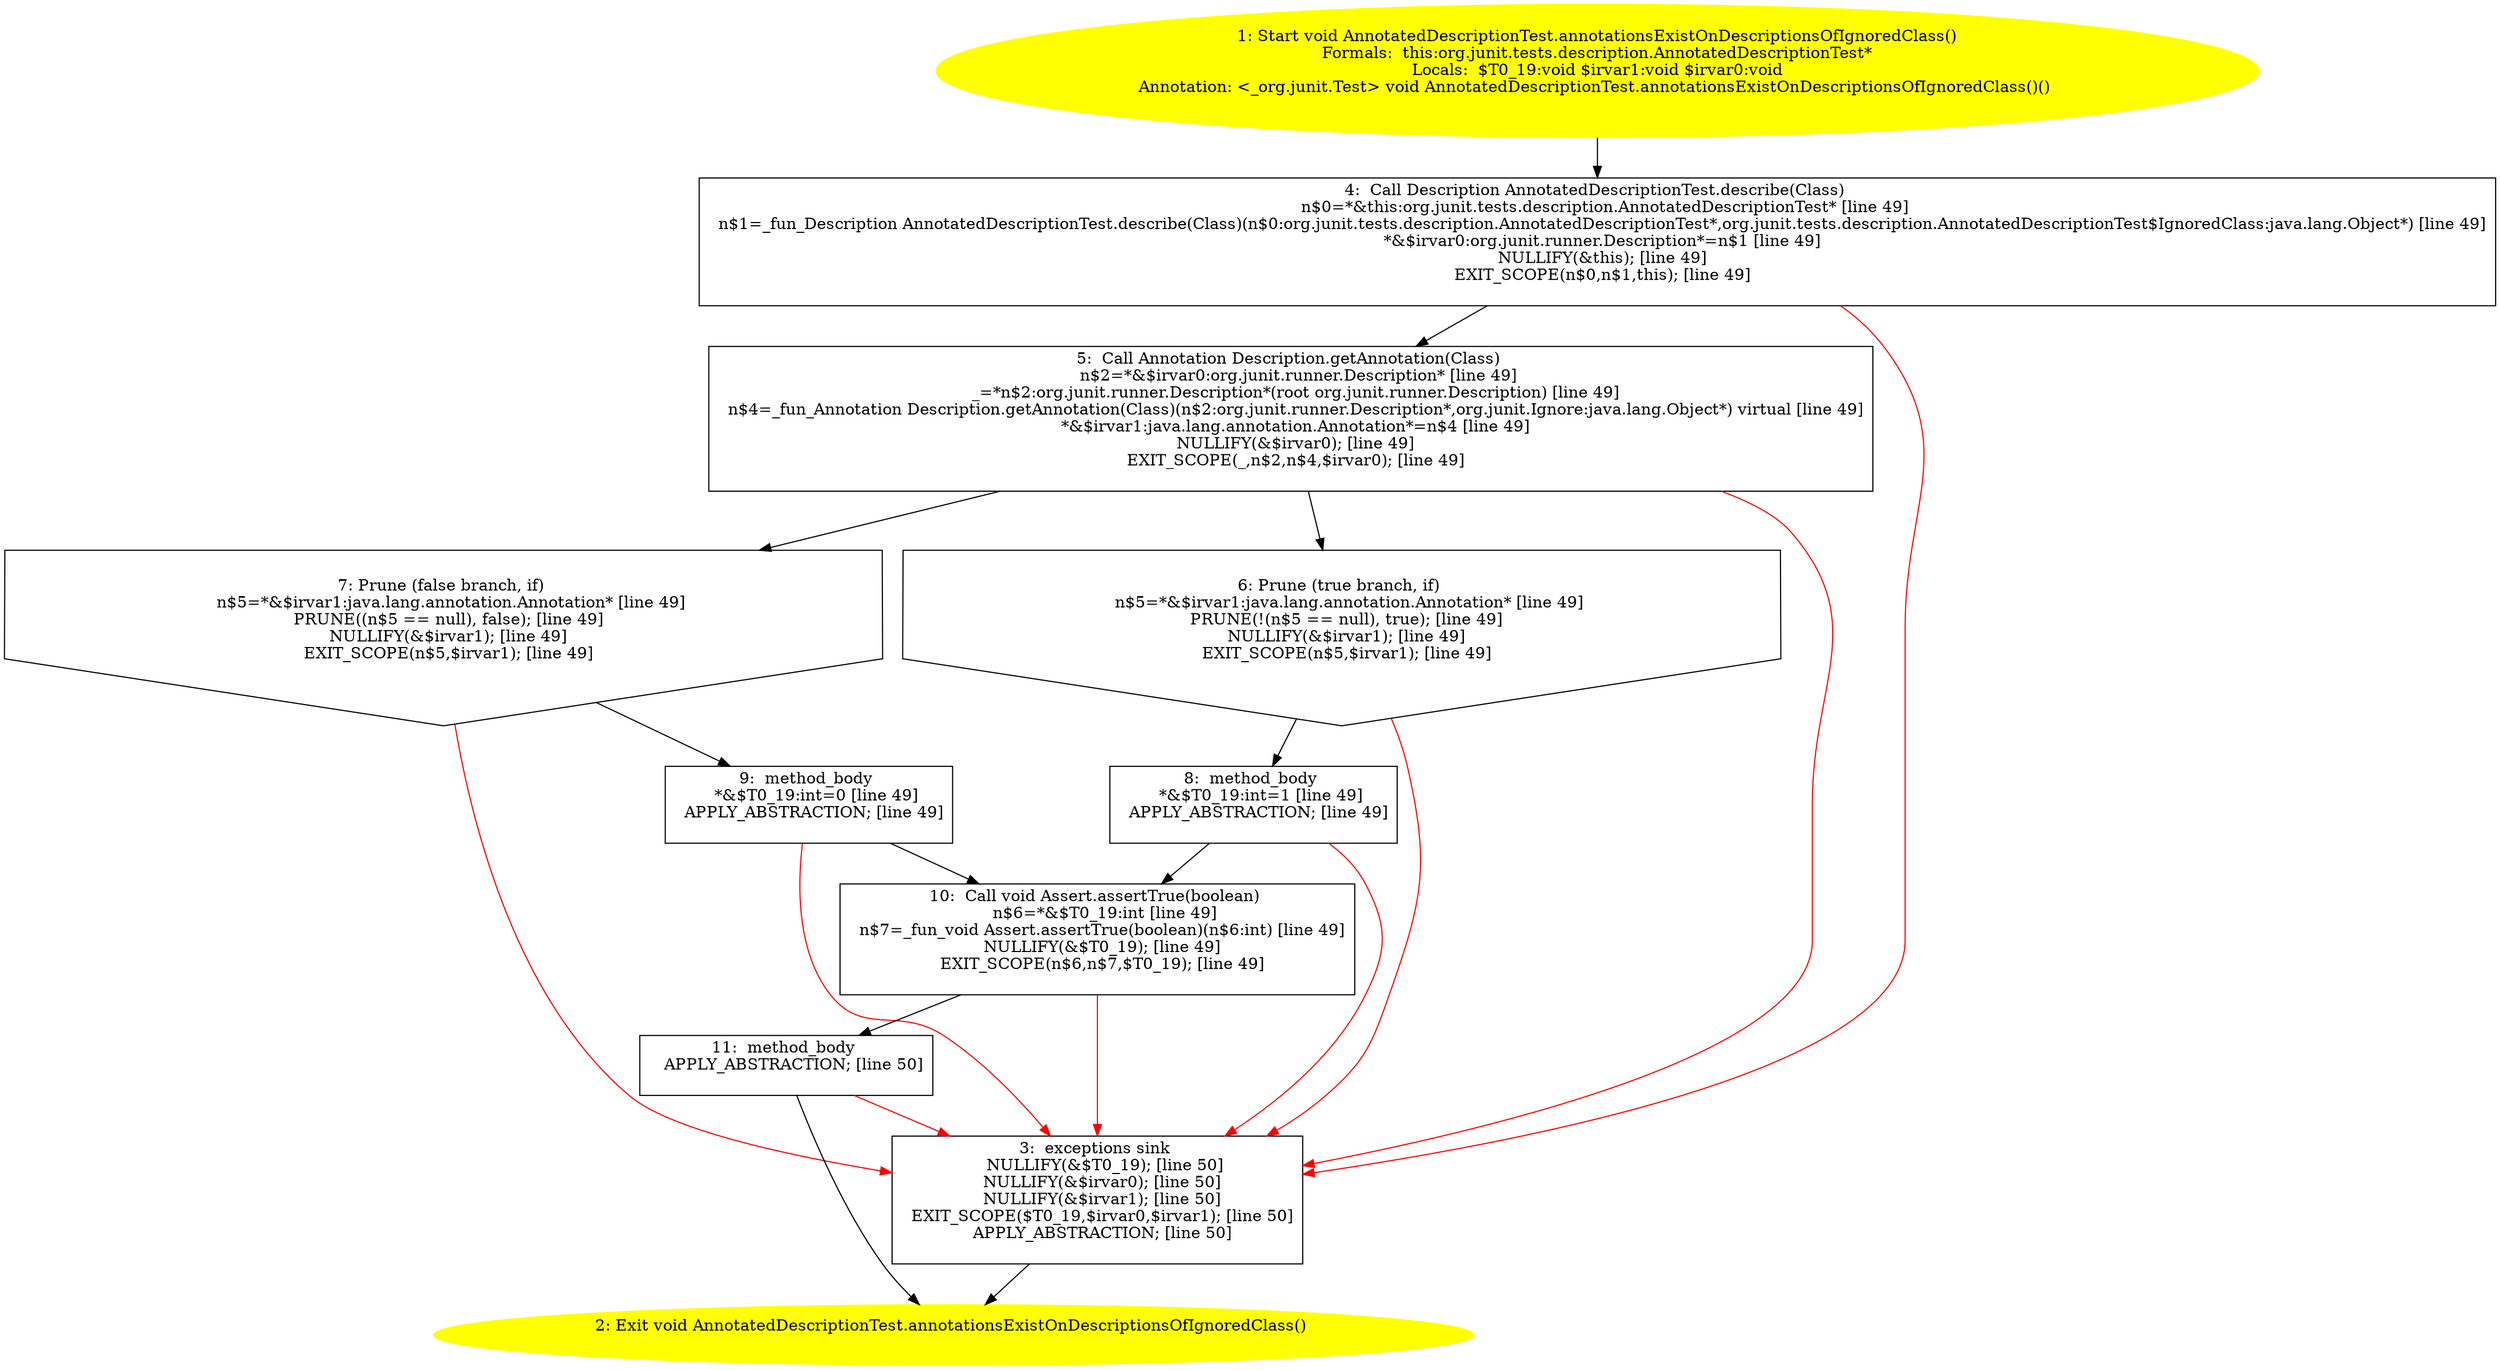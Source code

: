 /* @generated */
digraph cfg {
"org.junit.tests.description.AnnotatedDescriptionTest.annotationsExistOnDescriptionsOfIgnoredClass():.7dd7252beff77ab67450fb02cf9b68d0_1" [label="1: Start void AnnotatedDescriptionTest.annotationsExistOnDescriptionsOfIgnoredClass()\nFormals:  this:org.junit.tests.description.AnnotatedDescriptionTest*\nLocals:  $T0_19:void $irvar1:void $irvar0:void\nAnnotation: <_org.junit.Test> void AnnotatedDescriptionTest.annotationsExistOnDescriptionsOfIgnoredClass()() \n  " color=yellow style=filled]
	

	 "org.junit.tests.description.AnnotatedDescriptionTest.annotationsExistOnDescriptionsOfIgnoredClass():.7dd7252beff77ab67450fb02cf9b68d0_1" -> "org.junit.tests.description.AnnotatedDescriptionTest.annotationsExistOnDescriptionsOfIgnoredClass():.7dd7252beff77ab67450fb02cf9b68d0_4" ;
"org.junit.tests.description.AnnotatedDescriptionTest.annotationsExistOnDescriptionsOfIgnoredClass():.7dd7252beff77ab67450fb02cf9b68d0_2" [label="2: Exit void AnnotatedDescriptionTest.annotationsExistOnDescriptionsOfIgnoredClass() \n  " color=yellow style=filled]
	

"org.junit.tests.description.AnnotatedDescriptionTest.annotationsExistOnDescriptionsOfIgnoredClass():.7dd7252beff77ab67450fb02cf9b68d0_3" [label="3:  exceptions sink \n   NULLIFY(&$T0_19); [line 50]\n  NULLIFY(&$irvar0); [line 50]\n  NULLIFY(&$irvar1); [line 50]\n  EXIT_SCOPE($T0_19,$irvar0,$irvar1); [line 50]\n  APPLY_ABSTRACTION; [line 50]\n " shape="box"]
	

	 "org.junit.tests.description.AnnotatedDescriptionTest.annotationsExistOnDescriptionsOfIgnoredClass():.7dd7252beff77ab67450fb02cf9b68d0_3" -> "org.junit.tests.description.AnnotatedDescriptionTest.annotationsExistOnDescriptionsOfIgnoredClass():.7dd7252beff77ab67450fb02cf9b68d0_2" ;
"org.junit.tests.description.AnnotatedDescriptionTest.annotationsExistOnDescriptionsOfIgnoredClass():.7dd7252beff77ab67450fb02cf9b68d0_4" [label="4:  Call Description AnnotatedDescriptionTest.describe(Class) \n   n$0=*&this:org.junit.tests.description.AnnotatedDescriptionTest* [line 49]\n  n$1=_fun_Description AnnotatedDescriptionTest.describe(Class)(n$0:org.junit.tests.description.AnnotatedDescriptionTest*,org.junit.tests.description.AnnotatedDescriptionTest$IgnoredClass:java.lang.Object*) [line 49]\n  *&$irvar0:org.junit.runner.Description*=n$1 [line 49]\n  NULLIFY(&this); [line 49]\n  EXIT_SCOPE(n$0,n$1,this); [line 49]\n " shape="box"]
	

	 "org.junit.tests.description.AnnotatedDescriptionTest.annotationsExistOnDescriptionsOfIgnoredClass():.7dd7252beff77ab67450fb02cf9b68d0_4" -> "org.junit.tests.description.AnnotatedDescriptionTest.annotationsExistOnDescriptionsOfIgnoredClass():.7dd7252beff77ab67450fb02cf9b68d0_5" ;
	 "org.junit.tests.description.AnnotatedDescriptionTest.annotationsExistOnDescriptionsOfIgnoredClass():.7dd7252beff77ab67450fb02cf9b68d0_4" -> "org.junit.tests.description.AnnotatedDescriptionTest.annotationsExistOnDescriptionsOfIgnoredClass():.7dd7252beff77ab67450fb02cf9b68d0_3" [color="red" ];
"org.junit.tests.description.AnnotatedDescriptionTest.annotationsExistOnDescriptionsOfIgnoredClass():.7dd7252beff77ab67450fb02cf9b68d0_5" [label="5:  Call Annotation Description.getAnnotation(Class) \n   n$2=*&$irvar0:org.junit.runner.Description* [line 49]\n  _=*n$2:org.junit.runner.Description*(root org.junit.runner.Description) [line 49]\n  n$4=_fun_Annotation Description.getAnnotation(Class)(n$2:org.junit.runner.Description*,org.junit.Ignore:java.lang.Object*) virtual [line 49]\n  *&$irvar1:java.lang.annotation.Annotation*=n$4 [line 49]\n  NULLIFY(&$irvar0); [line 49]\n  EXIT_SCOPE(_,n$2,n$4,$irvar0); [line 49]\n " shape="box"]
	

	 "org.junit.tests.description.AnnotatedDescriptionTest.annotationsExistOnDescriptionsOfIgnoredClass():.7dd7252beff77ab67450fb02cf9b68d0_5" -> "org.junit.tests.description.AnnotatedDescriptionTest.annotationsExistOnDescriptionsOfIgnoredClass():.7dd7252beff77ab67450fb02cf9b68d0_6" ;
	 "org.junit.tests.description.AnnotatedDescriptionTest.annotationsExistOnDescriptionsOfIgnoredClass():.7dd7252beff77ab67450fb02cf9b68d0_5" -> "org.junit.tests.description.AnnotatedDescriptionTest.annotationsExistOnDescriptionsOfIgnoredClass():.7dd7252beff77ab67450fb02cf9b68d0_7" ;
	 "org.junit.tests.description.AnnotatedDescriptionTest.annotationsExistOnDescriptionsOfIgnoredClass():.7dd7252beff77ab67450fb02cf9b68d0_5" -> "org.junit.tests.description.AnnotatedDescriptionTest.annotationsExistOnDescriptionsOfIgnoredClass():.7dd7252beff77ab67450fb02cf9b68d0_3" [color="red" ];
"org.junit.tests.description.AnnotatedDescriptionTest.annotationsExistOnDescriptionsOfIgnoredClass():.7dd7252beff77ab67450fb02cf9b68d0_6" [label="6: Prune (true branch, if) \n   n$5=*&$irvar1:java.lang.annotation.Annotation* [line 49]\n  PRUNE(!(n$5 == null), true); [line 49]\n  NULLIFY(&$irvar1); [line 49]\n  EXIT_SCOPE(n$5,$irvar1); [line 49]\n " shape="invhouse"]
	

	 "org.junit.tests.description.AnnotatedDescriptionTest.annotationsExistOnDescriptionsOfIgnoredClass():.7dd7252beff77ab67450fb02cf9b68d0_6" -> "org.junit.tests.description.AnnotatedDescriptionTest.annotationsExistOnDescriptionsOfIgnoredClass():.7dd7252beff77ab67450fb02cf9b68d0_8" ;
	 "org.junit.tests.description.AnnotatedDescriptionTest.annotationsExistOnDescriptionsOfIgnoredClass():.7dd7252beff77ab67450fb02cf9b68d0_6" -> "org.junit.tests.description.AnnotatedDescriptionTest.annotationsExistOnDescriptionsOfIgnoredClass():.7dd7252beff77ab67450fb02cf9b68d0_3" [color="red" ];
"org.junit.tests.description.AnnotatedDescriptionTest.annotationsExistOnDescriptionsOfIgnoredClass():.7dd7252beff77ab67450fb02cf9b68d0_7" [label="7: Prune (false branch, if) \n   n$5=*&$irvar1:java.lang.annotation.Annotation* [line 49]\n  PRUNE((n$5 == null), false); [line 49]\n  NULLIFY(&$irvar1); [line 49]\n  EXIT_SCOPE(n$5,$irvar1); [line 49]\n " shape="invhouse"]
	

	 "org.junit.tests.description.AnnotatedDescriptionTest.annotationsExistOnDescriptionsOfIgnoredClass():.7dd7252beff77ab67450fb02cf9b68d0_7" -> "org.junit.tests.description.AnnotatedDescriptionTest.annotationsExistOnDescriptionsOfIgnoredClass():.7dd7252beff77ab67450fb02cf9b68d0_9" ;
	 "org.junit.tests.description.AnnotatedDescriptionTest.annotationsExistOnDescriptionsOfIgnoredClass():.7dd7252beff77ab67450fb02cf9b68d0_7" -> "org.junit.tests.description.AnnotatedDescriptionTest.annotationsExistOnDescriptionsOfIgnoredClass():.7dd7252beff77ab67450fb02cf9b68d0_3" [color="red" ];
"org.junit.tests.description.AnnotatedDescriptionTest.annotationsExistOnDescriptionsOfIgnoredClass():.7dd7252beff77ab67450fb02cf9b68d0_8" [label="8:  method_body \n   *&$T0_19:int=1 [line 49]\n  APPLY_ABSTRACTION; [line 49]\n " shape="box"]
	

	 "org.junit.tests.description.AnnotatedDescriptionTest.annotationsExistOnDescriptionsOfIgnoredClass():.7dd7252beff77ab67450fb02cf9b68d0_8" -> "org.junit.tests.description.AnnotatedDescriptionTest.annotationsExistOnDescriptionsOfIgnoredClass():.7dd7252beff77ab67450fb02cf9b68d0_10" ;
	 "org.junit.tests.description.AnnotatedDescriptionTest.annotationsExistOnDescriptionsOfIgnoredClass():.7dd7252beff77ab67450fb02cf9b68d0_8" -> "org.junit.tests.description.AnnotatedDescriptionTest.annotationsExistOnDescriptionsOfIgnoredClass():.7dd7252beff77ab67450fb02cf9b68d0_3" [color="red" ];
"org.junit.tests.description.AnnotatedDescriptionTest.annotationsExistOnDescriptionsOfIgnoredClass():.7dd7252beff77ab67450fb02cf9b68d0_9" [label="9:  method_body \n   *&$T0_19:int=0 [line 49]\n  APPLY_ABSTRACTION; [line 49]\n " shape="box"]
	

	 "org.junit.tests.description.AnnotatedDescriptionTest.annotationsExistOnDescriptionsOfIgnoredClass():.7dd7252beff77ab67450fb02cf9b68d0_9" -> "org.junit.tests.description.AnnotatedDescriptionTest.annotationsExistOnDescriptionsOfIgnoredClass():.7dd7252beff77ab67450fb02cf9b68d0_10" ;
	 "org.junit.tests.description.AnnotatedDescriptionTest.annotationsExistOnDescriptionsOfIgnoredClass():.7dd7252beff77ab67450fb02cf9b68d0_9" -> "org.junit.tests.description.AnnotatedDescriptionTest.annotationsExistOnDescriptionsOfIgnoredClass():.7dd7252beff77ab67450fb02cf9b68d0_3" [color="red" ];
"org.junit.tests.description.AnnotatedDescriptionTest.annotationsExistOnDescriptionsOfIgnoredClass():.7dd7252beff77ab67450fb02cf9b68d0_10" [label="10:  Call void Assert.assertTrue(boolean) \n   n$6=*&$T0_19:int [line 49]\n  n$7=_fun_void Assert.assertTrue(boolean)(n$6:int) [line 49]\n  NULLIFY(&$T0_19); [line 49]\n  EXIT_SCOPE(n$6,n$7,$T0_19); [line 49]\n " shape="box"]
	

	 "org.junit.tests.description.AnnotatedDescriptionTest.annotationsExistOnDescriptionsOfIgnoredClass():.7dd7252beff77ab67450fb02cf9b68d0_10" -> "org.junit.tests.description.AnnotatedDescriptionTest.annotationsExistOnDescriptionsOfIgnoredClass():.7dd7252beff77ab67450fb02cf9b68d0_11" ;
	 "org.junit.tests.description.AnnotatedDescriptionTest.annotationsExistOnDescriptionsOfIgnoredClass():.7dd7252beff77ab67450fb02cf9b68d0_10" -> "org.junit.tests.description.AnnotatedDescriptionTest.annotationsExistOnDescriptionsOfIgnoredClass():.7dd7252beff77ab67450fb02cf9b68d0_3" [color="red" ];
"org.junit.tests.description.AnnotatedDescriptionTest.annotationsExistOnDescriptionsOfIgnoredClass():.7dd7252beff77ab67450fb02cf9b68d0_11" [label="11:  method_body \n   APPLY_ABSTRACTION; [line 50]\n " shape="box"]
	

	 "org.junit.tests.description.AnnotatedDescriptionTest.annotationsExistOnDescriptionsOfIgnoredClass():.7dd7252beff77ab67450fb02cf9b68d0_11" -> "org.junit.tests.description.AnnotatedDescriptionTest.annotationsExistOnDescriptionsOfIgnoredClass():.7dd7252beff77ab67450fb02cf9b68d0_2" ;
	 "org.junit.tests.description.AnnotatedDescriptionTest.annotationsExistOnDescriptionsOfIgnoredClass():.7dd7252beff77ab67450fb02cf9b68d0_11" -> "org.junit.tests.description.AnnotatedDescriptionTest.annotationsExistOnDescriptionsOfIgnoredClass():.7dd7252beff77ab67450fb02cf9b68d0_3" [color="red" ];
}
